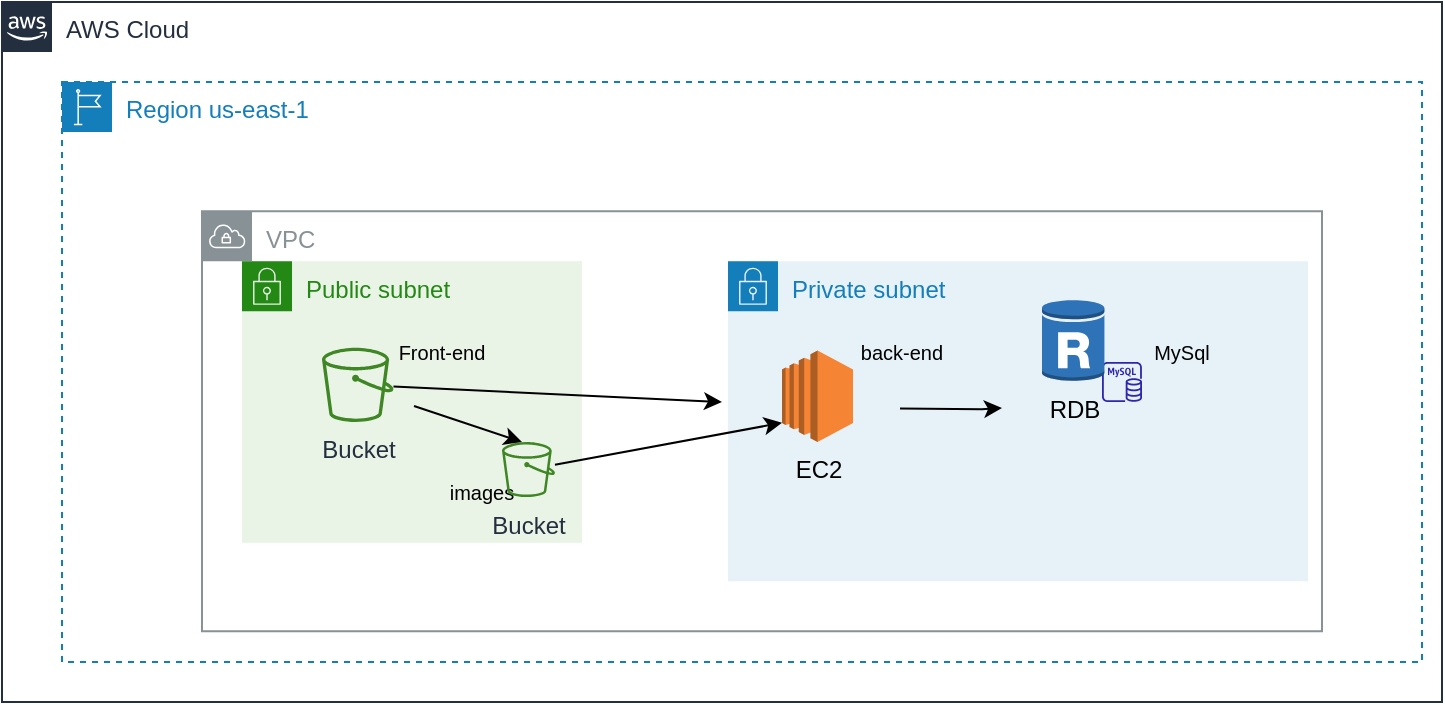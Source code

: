 <mxfile version="21.3.7" type="device">
  <diagram name="Página-1" id="s7NfWGgEp5F1IKi0igx6">
    <mxGraphModel dx="794" dy="414" grid="1" gridSize="10" guides="1" tooltips="1" connect="1" arrows="1" fold="1" page="1" pageScale="1" pageWidth="827" pageHeight="1169" math="0" shadow="0">
      <root>
        <mxCell id="0" />
        <mxCell id="1" parent="0" />
        <mxCell id="1pQdkMCjerIGxnZMrtji-26" value="AWS Cloud" style="points=[[0,0],[0.25,0],[0.5,0],[0.75,0],[1,0],[1,0.25],[1,0.5],[1,0.75],[1,1],[0.75,1],[0.5,1],[0.25,1],[0,1],[0,0.75],[0,0.5],[0,0.25]];outlineConnect=0;gradientColor=none;html=1;whiteSpace=wrap;fontSize=12;fontStyle=0;container=1;pointerEvents=0;collapsible=0;recursiveResize=0;shape=mxgraph.aws4.group;grIcon=mxgraph.aws4.group_aws_cloud_alt;strokeColor=#232F3E;fillColor=none;verticalAlign=top;align=left;spacingLeft=30;fontColor=#232F3E;dashed=0;" parent="1" vertex="1">
          <mxGeometry x="50" y="20" width="720" height="350" as="geometry" />
        </mxCell>
        <mxCell id="1pQdkMCjerIGxnZMrtji-28" value="Region us-east-1" style="points=[[0,0],[0.25,0],[0.5,0],[0.75,0],[1,0],[1,0.25],[1,0.5],[1,0.75],[1,1],[0.75,1],[0.5,1],[0.25,1],[0,1],[0,0.75],[0,0.5],[0,0.25]];outlineConnect=0;gradientColor=none;html=1;whiteSpace=wrap;fontSize=12;fontStyle=0;container=1;pointerEvents=0;collapsible=0;recursiveResize=0;shape=mxgraph.aws4.group;grIcon=mxgraph.aws4.group_region;strokeColor=#147EBA;fillColor=none;verticalAlign=top;align=left;spacingLeft=30;fontColor=#147EBA;dashed=1;" parent="1" vertex="1">
          <mxGeometry x="80" y="60" width="680" height="290" as="geometry" />
        </mxCell>
        <mxCell id="1pQdkMCjerIGxnZMrtji-37" value="VPC" style="sketch=0;outlineConnect=0;gradientColor=none;html=1;whiteSpace=wrap;fontSize=12;fontStyle=0;shape=mxgraph.aws4.group;grIcon=mxgraph.aws4.group_vpc;strokeColor=#879196;fillColor=none;verticalAlign=top;align=left;spacingLeft=30;fontColor=#879196;dashed=0;" parent="1pQdkMCjerIGxnZMrtji-28" vertex="1">
          <mxGeometry x="70" y="64.63" width="560" height="210" as="geometry" />
        </mxCell>
        <mxCell id="1pQdkMCjerIGxnZMrtji-9" value="Private subnet" style="points=[[0,0],[0.25,0],[0.5,0],[0.75,0],[1,0],[1,0.25],[1,0.5],[1,0.75],[1,1],[0.75,1],[0.5,1],[0.25,1],[0,1],[0,0.75],[0,0.5],[0,0.25]];outlineConnect=0;gradientColor=none;html=1;whiteSpace=wrap;fontSize=12;fontStyle=0;container=1;pointerEvents=0;collapsible=0;recursiveResize=0;shape=mxgraph.aws4.group;grIcon=mxgraph.aws4.group_security_group;grStroke=0;strokeColor=#147EBA;fillColor=#E6F2F8;verticalAlign=top;align=left;spacingLeft=30;fontColor=#147EBA;dashed=0;" parent="1pQdkMCjerIGxnZMrtji-28" vertex="1">
          <mxGeometry x="333" y="89.63" width="290" height="160" as="geometry" />
        </mxCell>
        <mxCell id="1pQdkMCjerIGxnZMrtji-32" value="" style="endArrow=classic;html=1;rounded=0;" parent="1pQdkMCjerIGxnZMrtji-9" edge="1">
          <mxGeometry width="50" height="50" relative="1" as="geometry">
            <mxPoint x="86" y="73.64" as="sourcePoint" />
            <mxPoint x="137" y="73.37" as="targetPoint" />
            <Array as="points">
              <mxPoint x="127" y="73.98" />
            </Array>
          </mxGeometry>
        </mxCell>
        <mxCell id="_oySgUdEydxPklJAMBG8-7" value="" style="sketch=0;outlineConnect=0;fontColor=#232F3E;gradientColor=none;fillColor=#2E27AD;strokeColor=none;dashed=0;verticalLabelPosition=bottom;verticalAlign=top;align=center;html=1;fontSize=12;fontStyle=0;aspect=fixed;pointerEvents=1;shape=mxgraph.aws4.rds_mysql_instance;" parent="1pQdkMCjerIGxnZMrtji-9" vertex="1">
          <mxGeometry x="187" y="50.37" width="20" height="20" as="geometry" />
        </mxCell>
        <mxCell id="1pQdkMCjerIGxnZMrtji-8" value="Public subnet" style="points=[[0,0],[0.25,0],[0.5,0],[0.75,0],[1,0],[1,0.25],[1,0.5],[1,0.75],[1,1],[0.75,1],[0.5,1],[0.25,1],[0,1],[0,0.75],[0,0.5],[0,0.25]];outlineConnect=0;gradientColor=none;html=1;whiteSpace=wrap;fontSize=12;fontStyle=0;container=1;pointerEvents=0;collapsible=0;recursiveResize=0;shape=mxgraph.aws4.group;grIcon=mxgraph.aws4.group_security_group;grStroke=0;strokeColor=#248814;fillColor=#E9F3E6;verticalAlign=top;align=left;spacingLeft=30;fontColor=#248814;dashed=0;" parent="1pQdkMCjerIGxnZMrtji-28" vertex="1">
          <mxGeometry x="90" y="89.63" width="170" height="140.75" as="geometry" />
        </mxCell>
        <mxCell id="_oySgUdEydxPklJAMBG8-4" value="&lt;font style=&quot;font-size: 10px;&quot;&gt;Front-end&lt;/font&gt;" style="text;html=1;strokeColor=none;fillColor=none;align=center;verticalAlign=middle;whiteSpace=wrap;rounded=0;" parent="1pQdkMCjerIGxnZMrtji-8" vertex="1">
          <mxGeometry x="70" y="30.37" width="60" height="30" as="geometry" />
        </mxCell>
        <mxCell id="1pQdkMCjerIGxnZMrtji-1" value="RDB" style="outlineConnect=0;dashed=0;verticalLabelPosition=bottom;verticalAlign=top;align=center;html=1;shape=mxgraph.aws3.rds_db_instance_read_replica;fillColor=#2E73B8;gradientColor=none;" parent="1pQdkMCjerIGxnZMrtji-28" vertex="1">
          <mxGeometry x="490" y="108.33" width="31.25" height="41.67" as="geometry" />
        </mxCell>
        <mxCell id="1pQdkMCjerIGxnZMrtji-2" value="EC2" style="outlineConnect=0;dashed=0;verticalLabelPosition=bottom;verticalAlign=top;align=center;html=1;shape=mxgraph.aws3.ec2;fillColor=#F58534;gradientColor=none;" parent="1pQdkMCjerIGxnZMrtji-28" vertex="1">
          <mxGeometry x="360" y="134.26" width="35.53" height="45.74" as="geometry" />
        </mxCell>
        <mxCell id="_oySgUdEydxPklJAMBG8-3" value="&lt;font style=&quot;font-size: 10px;&quot;&gt;back-end&lt;/font&gt;" style="text;html=1;strokeColor=none;fillColor=none;align=center;verticalAlign=middle;whiteSpace=wrap;rounded=0;" parent="1pQdkMCjerIGxnZMrtji-28" vertex="1">
          <mxGeometry x="390" y="120" width="60" height="30" as="geometry" />
        </mxCell>
        <mxCell id="_oySgUdEydxPklJAMBG8-6" value="&lt;font style=&quot;font-size: 10px;&quot;&gt;MySql&lt;/font&gt;" style="text;html=1;strokeColor=none;fillColor=none;align=center;verticalAlign=middle;whiteSpace=wrap;rounded=0;" parent="1pQdkMCjerIGxnZMrtji-28" vertex="1">
          <mxGeometry x="530" y="120.0" width="60" height="30" as="geometry" />
        </mxCell>
        <mxCell id="_oySgUdEydxPklJAMBG8-8" value="&lt;span style=&quot;font-size: 10px;&quot;&gt;images&lt;/span&gt;" style="text;html=1;strokeColor=none;fillColor=none;align=center;verticalAlign=middle;whiteSpace=wrap;rounded=0;" parent="1pQdkMCjerIGxnZMrtji-28" vertex="1">
          <mxGeometry x="180" y="190" width="60" height="30" as="geometry" />
        </mxCell>
        <mxCell id="1pQdkMCjerIGxnZMrtji-7" value="Bucket" style="sketch=0;outlineConnect=0;fontColor=#232F3E;gradientColor=none;fillColor=#3F8624;strokeColor=none;dashed=0;verticalLabelPosition=bottom;verticalAlign=top;align=center;html=1;fontSize=12;fontStyle=0;aspect=fixed;pointerEvents=1;shape=mxgraph.aws4.bucket;" parent="1pQdkMCjerIGxnZMrtji-28" vertex="1">
          <mxGeometry x="130" y="132.83" width="35.74" height="37.17" as="geometry" />
        </mxCell>
        <mxCell id="_oySgUdEydxPklJAMBG8-9" value="" style="endArrow=classic;html=1;rounded=0;entryX=0;entryY=0.79;entryDx=0;entryDy=0;entryPerimeter=0;" parent="1pQdkMCjerIGxnZMrtji-28" edge="1" target="1pQdkMCjerIGxnZMrtji-2" source="_oySgUdEydxPklJAMBG8-10">
          <mxGeometry width="50" height="50" relative="1" as="geometry">
            <mxPoint x="510" y="170" as="sourcePoint" />
            <mxPoint x="521.25" y="207.885" as="targetPoint" />
            <Array as="points" />
          </mxGeometry>
        </mxCell>
        <mxCell id="_oySgUdEydxPklJAMBG8-10" value="Bucket" style="sketch=0;outlineConnect=0;fontColor=#232F3E;gradientColor=none;fillColor=#3F8624;strokeColor=none;dashed=0;verticalLabelPosition=bottom;verticalAlign=top;align=center;html=1;fontSize=12;fontStyle=0;aspect=fixed;pointerEvents=1;shape=mxgraph.aws4.bucket;" parent="1pQdkMCjerIGxnZMrtji-28" vertex="1">
          <mxGeometry x="220" y="180" width="26.48" height="27.54" as="geometry" />
        </mxCell>
        <mxCell id="1pQdkMCjerIGxnZMrtji-29" value="" style="endArrow=classic;html=1;rounded=0;" parent="1" source="1pQdkMCjerIGxnZMrtji-7" edge="1">
          <mxGeometry width="50" height="50" relative="1" as="geometry">
            <mxPoint x="340" y="220" as="sourcePoint" />
            <mxPoint x="410" y="220" as="targetPoint" />
          </mxGeometry>
        </mxCell>
        <mxCell id="YbjCh6yieRbRulZVesCt-1" value="" style="endArrow=classic;html=1;rounded=0;" edge="1" parent="1">
          <mxGeometry width="50" height="50" relative="1" as="geometry">
            <mxPoint x="256" y="222" as="sourcePoint" />
            <mxPoint x="310" y="240" as="targetPoint" />
          </mxGeometry>
        </mxCell>
      </root>
    </mxGraphModel>
  </diagram>
</mxfile>
